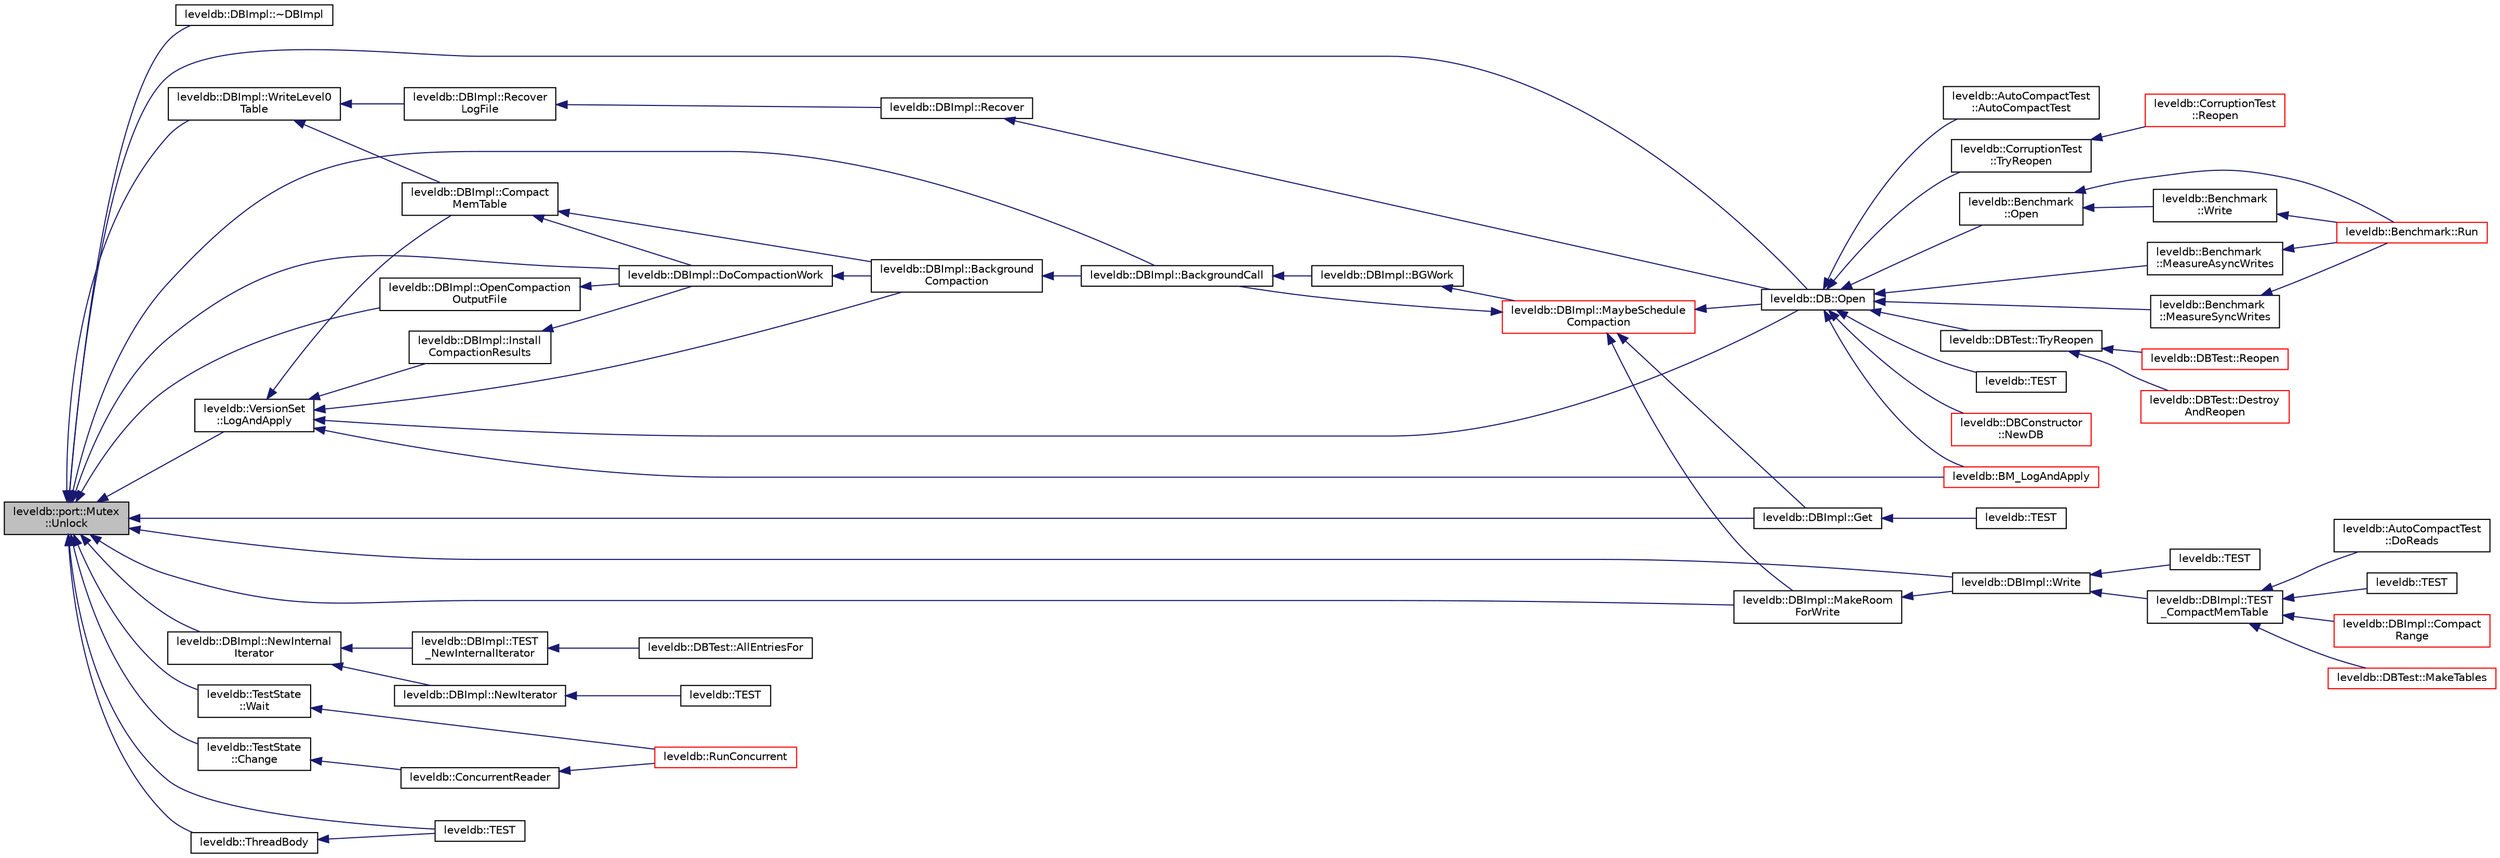 digraph "leveldb::port::Mutex::Unlock"
{
  edge [fontname="Helvetica",fontsize="10",labelfontname="Helvetica",labelfontsize="10"];
  node [fontname="Helvetica",fontsize="10",shape=record];
  rankdir="LR";
  Node1 [label="leveldb::port::Mutex\l::Unlock",height=0.2,width=0.4,color="black", fillcolor="grey75", style="filled" fontcolor="black"];
  Node1 -> Node2 [dir="back",color="midnightblue",fontsize="10",style="solid"];
  Node2 [label="leveldb::DBImpl::~DBImpl",height=0.2,width=0.4,color="black", fillcolor="white", style="filled",URL="$classleveldb_1_1_d_b_impl.html#a07a233a94a2531aed9d3718c9b9ed40d"];
  Node1 -> Node3 [dir="back",color="midnightblue",fontsize="10",style="solid"];
  Node3 [label="leveldb::DBImpl::WriteLevel0\lTable",height=0.2,width=0.4,color="black", fillcolor="white", style="filled",URL="$classleveldb_1_1_d_b_impl.html#a6b1b87947df08e63ea9389722f943943"];
  Node3 -> Node4 [dir="back",color="midnightblue",fontsize="10",style="solid"];
  Node4 [label="leveldb::DBImpl::Recover\lLogFile",height=0.2,width=0.4,color="black", fillcolor="white", style="filled",URL="$classleveldb_1_1_d_b_impl.html#ac9e2ce8c5013d78ba19e8417f94fdad8"];
  Node4 -> Node5 [dir="back",color="midnightblue",fontsize="10",style="solid"];
  Node5 [label="leveldb::DBImpl::Recover",height=0.2,width=0.4,color="black", fillcolor="white", style="filled",URL="$classleveldb_1_1_d_b_impl.html#aa9a573026c03e8485471f583316943b0"];
  Node5 -> Node6 [dir="back",color="midnightblue",fontsize="10",style="solid"];
  Node6 [label="leveldb::DB::Open",height=0.2,width=0.4,color="black", fillcolor="white", style="filled",URL="$classleveldb_1_1_d_b.html#ac1da2b48e911287d86f3a3bfa0f851fe"];
  Node6 -> Node7 [dir="back",color="midnightblue",fontsize="10",style="solid"];
  Node7 [label="leveldb::AutoCompactTest\l::AutoCompactTest",height=0.2,width=0.4,color="black", fillcolor="white", style="filled",URL="$classleveldb_1_1_auto_compact_test.html#a31fe0ded855f188fac1650c70849760c"];
  Node6 -> Node8 [dir="back",color="midnightblue",fontsize="10",style="solid"];
  Node8 [label="leveldb::CorruptionTest\l::TryReopen",height=0.2,width=0.4,color="black", fillcolor="white", style="filled",URL="$classleveldb_1_1_corruption_test.html#aaba7c05f06400ef45d1af5cb95f66a57"];
  Node8 -> Node9 [dir="back",color="midnightblue",fontsize="10",style="solid"];
  Node9 [label="leveldb::CorruptionTest\l::Reopen",height=0.2,width=0.4,color="red", fillcolor="white", style="filled",URL="$classleveldb_1_1_corruption_test.html#aa2051faee6b6542d35ebdcf99918a713"];
  Node6 -> Node10 [dir="back",color="midnightblue",fontsize="10",style="solid"];
  Node10 [label="leveldb::Benchmark\l::Open",height=0.2,width=0.4,color="black", fillcolor="white", style="filled",URL="$classleveldb_1_1_benchmark.html#a89a3b0da75e6cd2ffb879358e5dd82a6"];
  Node10 -> Node11 [dir="back",color="midnightblue",fontsize="10",style="solid"];
  Node11 [label="leveldb::Benchmark::Run",height=0.2,width=0.4,color="red", fillcolor="white", style="filled",URL="$classleveldb_1_1_benchmark.html#a2f262afa0c7d10fcf531fe9657fba490"];
  Node10 -> Node12 [dir="back",color="midnightblue",fontsize="10",style="solid"];
  Node12 [label="leveldb::Benchmark\l::Write",height=0.2,width=0.4,color="black", fillcolor="white", style="filled",URL="$classleveldb_1_1_benchmark.html#a86876b2882d9015610330e69acfdff0d"];
  Node12 -> Node11 [dir="back",color="midnightblue",fontsize="10",style="solid"];
  Node6 -> Node13 [dir="back",color="midnightblue",fontsize="10",style="solid"];
  Node13 [label="leveldb::Benchmark\l::MeasureAsyncWrites",height=0.2,width=0.4,color="black", fillcolor="white", style="filled",URL="$classleveldb_1_1_benchmark.html#a93f93835e288185005d25cf08037bed9"];
  Node13 -> Node11 [dir="back",color="midnightblue",fontsize="10",style="solid"];
  Node6 -> Node14 [dir="back",color="midnightblue",fontsize="10",style="solid"];
  Node14 [label="leveldb::Benchmark\l::MeasureSyncWrites",height=0.2,width=0.4,color="black", fillcolor="white", style="filled",URL="$classleveldb_1_1_benchmark.html#ac7b13fb940cff41f5acc5dc99d93d36c"];
  Node14 -> Node11 [dir="back",color="midnightblue",fontsize="10",style="solid"];
  Node6 -> Node15 [dir="back",color="midnightblue",fontsize="10",style="solid"];
  Node15 [label="leveldb::DBTest::TryReopen",height=0.2,width=0.4,color="black", fillcolor="white", style="filled",URL="$classleveldb_1_1_d_b_test.html#aee588b2d13db6be2a651a8fabeac5c79"];
  Node15 -> Node16 [dir="back",color="midnightblue",fontsize="10",style="solid"];
  Node16 [label="leveldb::DBTest::Reopen",height=0.2,width=0.4,color="red", fillcolor="white", style="filled",URL="$classleveldb_1_1_d_b_test.html#a38170a082cbc71fb446408ff5634c797"];
  Node15 -> Node17 [dir="back",color="midnightblue",fontsize="10",style="solid"];
  Node17 [label="leveldb::DBTest::Destroy\lAndReopen",height=0.2,width=0.4,color="red", fillcolor="white", style="filled",URL="$classleveldb_1_1_d_b_test.html#ab798a43e7feab6dddc8fa1eb7a5f61f6"];
  Node6 -> Node18 [dir="back",color="midnightblue",fontsize="10",style="solid"];
  Node18 [label="leveldb::TEST",height=0.2,width=0.4,color="black", fillcolor="white", style="filled",URL="$namespaceleveldb.html#a88d6fdcb16ed4edc65da40f383e6f23b"];
  Node6 -> Node19 [dir="back",color="midnightblue",fontsize="10",style="solid"];
  Node19 [label="leveldb::BM_LogAndApply",height=0.2,width=0.4,color="red", fillcolor="white", style="filled",URL="$namespaceleveldb.html#af9cf6ec167c9b6f25fd050ab6fb67a90"];
  Node6 -> Node20 [dir="back",color="midnightblue",fontsize="10",style="solid"];
  Node20 [label="leveldb::DBConstructor\l::NewDB",height=0.2,width=0.4,color="red", fillcolor="white", style="filled",URL="$classleveldb_1_1_d_b_constructor.html#ac48bfe871db8558b57427843465e6c65"];
  Node3 -> Node21 [dir="back",color="midnightblue",fontsize="10",style="solid"];
  Node21 [label="leveldb::DBImpl::Compact\lMemTable",height=0.2,width=0.4,color="black", fillcolor="white", style="filled",URL="$classleveldb_1_1_d_b_impl.html#affe08e583b60dc854760d60f63db9364"];
  Node21 -> Node22 [dir="back",color="midnightblue",fontsize="10",style="solid"];
  Node22 [label="leveldb::DBImpl::Background\lCompaction",height=0.2,width=0.4,color="black", fillcolor="white", style="filled",URL="$classleveldb_1_1_d_b_impl.html#af8d8c2abc99da12f82a594b6a7d43e35"];
  Node22 -> Node23 [dir="back",color="midnightblue",fontsize="10",style="solid"];
  Node23 [label="leveldb::DBImpl::BackgroundCall",height=0.2,width=0.4,color="black", fillcolor="white", style="filled",URL="$classleveldb_1_1_d_b_impl.html#a0b9829a3bc7b5a119819c6b04b557ab0"];
  Node23 -> Node24 [dir="back",color="midnightblue",fontsize="10",style="solid"];
  Node24 [label="leveldb::DBImpl::BGWork",height=0.2,width=0.4,color="black", fillcolor="white", style="filled",URL="$classleveldb_1_1_d_b_impl.html#ac5e1a8fcf9852a3b3f9712f135f13fa7"];
  Node24 -> Node25 [dir="back",color="midnightblue",fontsize="10",style="solid"];
  Node25 [label="leveldb::DBImpl::MaybeSchedule\lCompaction",height=0.2,width=0.4,color="red", fillcolor="white", style="filled",URL="$classleveldb_1_1_d_b_impl.html#a91134e3ca9d5c6220dd45f19d461a831"];
  Node25 -> Node23 [dir="back",color="midnightblue",fontsize="10",style="solid"];
  Node25 -> Node26 [dir="back",color="midnightblue",fontsize="10",style="solid"];
  Node26 [label="leveldb::DBImpl::Get",height=0.2,width=0.4,color="black", fillcolor="white", style="filled",URL="$classleveldb_1_1_d_b_impl.html#a089964ddcd1f5dc85e73499ae57be508"];
  Node26 -> Node27 [dir="back",color="midnightblue",fontsize="10",style="solid"];
  Node27 [label="leveldb::TEST",height=0.2,width=0.4,color="black", fillcolor="white", style="filled",URL="$namespaceleveldb.html#acc1b0ed2e8e9e4e6b930a1727d9fe0f8"];
  Node25 -> Node28 [dir="back",color="midnightblue",fontsize="10",style="solid"];
  Node28 [label="leveldb::DBImpl::MakeRoom\lForWrite",height=0.2,width=0.4,color="black", fillcolor="white", style="filled",URL="$classleveldb_1_1_d_b_impl.html#a9439d7de053315f2f2b59c6382db6f9b"];
  Node28 -> Node29 [dir="back",color="midnightblue",fontsize="10",style="solid"];
  Node29 [label="leveldb::DBImpl::Write",height=0.2,width=0.4,color="black", fillcolor="white", style="filled",URL="$classleveldb_1_1_d_b_impl.html#ac0d0b472717099d6a02ad9dace4e8ef4"];
  Node29 -> Node30 [dir="back",color="midnightblue",fontsize="10",style="solid"];
  Node30 [label="leveldb::TEST",height=0.2,width=0.4,color="black", fillcolor="white", style="filled",URL="$namespaceleveldb.html#a25dbda5a48ec782778d331e4ccb81b6b"];
  Node29 -> Node31 [dir="back",color="midnightblue",fontsize="10",style="solid"];
  Node31 [label="leveldb::DBImpl::TEST\l_CompactMemTable",height=0.2,width=0.4,color="black", fillcolor="white", style="filled",URL="$classleveldb_1_1_d_b_impl.html#a8642703fd1398cd8e3f5f24ee0b9da23"];
  Node31 -> Node32 [dir="back",color="midnightblue",fontsize="10",style="solid"];
  Node32 [label="leveldb::AutoCompactTest\l::DoReads",height=0.2,width=0.4,color="black", fillcolor="white", style="filled",URL="$classleveldb_1_1_auto_compact_test.html#a1d1feea1aef1257e461c35eb5b51fa52"];
  Node31 -> Node33 [dir="back",color="midnightblue",fontsize="10",style="solid"];
  Node33 [label="leveldb::TEST",height=0.2,width=0.4,color="black", fillcolor="white", style="filled",URL="$namespaceleveldb.html#a1da99cee14629599882010198aabfa2a"];
  Node31 -> Node34 [dir="back",color="midnightblue",fontsize="10",style="solid"];
  Node34 [label="leveldb::DBImpl::Compact\lRange",height=0.2,width=0.4,color="red", fillcolor="white", style="filled",URL="$classleveldb_1_1_d_b_impl.html#aa6df0739fc0b49380c284347e411b8ed"];
  Node31 -> Node35 [dir="back",color="midnightblue",fontsize="10",style="solid"];
  Node35 [label="leveldb::DBTest::MakeTables",height=0.2,width=0.4,color="red", fillcolor="white", style="filled",URL="$classleveldb_1_1_d_b_test.html#ace931478fa5ad2c48a8aa95a344e19fd"];
  Node25 -> Node6 [dir="back",color="midnightblue",fontsize="10",style="solid"];
  Node21 -> Node36 [dir="back",color="midnightblue",fontsize="10",style="solid"];
  Node36 [label="leveldb::DBImpl::DoCompactionWork",height=0.2,width=0.4,color="black", fillcolor="white", style="filled",URL="$classleveldb_1_1_d_b_impl.html#a75d505d0959b9efda825cf07b078d0c6"];
  Node36 -> Node22 [dir="back",color="midnightblue",fontsize="10",style="solid"];
  Node1 -> Node23 [dir="back",color="midnightblue",fontsize="10",style="solid"];
  Node1 -> Node37 [dir="back",color="midnightblue",fontsize="10",style="solid"];
  Node37 [label="leveldb::DBImpl::OpenCompaction\lOutputFile",height=0.2,width=0.4,color="black", fillcolor="white", style="filled",URL="$classleveldb_1_1_d_b_impl.html#ab82e1959ceac4c9f2057a590c7b3a230"];
  Node37 -> Node36 [dir="back",color="midnightblue",fontsize="10",style="solid"];
  Node1 -> Node36 [dir="back",color="midnightblue",fontsize="10",style="solid"];
  Node1 -> Node38 [dir="back",color="midnightblue",fontsize="10",style="solid"];
  Node38 [label="leveldb::DBImpl::NewInternal\lIterator",height=0.2,width=0.4,color="black", fillcolor="white", style="filled",URL="$classleveldb_1_1_d_b_impl.html#a49b0e6bbb2eaaa17b0869dc4d4fce49d"];
  Node38 -> Node39 [dir="back",color="midnightblue",fontsize="10",style="solid"];
  Node39 [label="leveldb::DBImpl::TEST\l_NewInternalIterator",height=0.2,width=0.4,color="black", fillcolor="white", style="filled",URL="$classleveldb_1_1_d_b_impl.html#adba5bf4252bd94f7db50e62921b7ba53"];
  Node39 -> Node40 [dir="back",color="midnightblue",fontsize="10",style="solid"];
  Node40 [label="leveldb::DBTest::AllEntriesFor",height=0.2,width=0.4,color="black", fillcolor="white", style="filled",URL="$classleveldb_1_1_d_b_test.html#adaf171601eaaf2cd24edaa394752f733"];
  Node38 -> Node41 [dir="back",color="midnightblue",fontsize="10",style="solid"];
  Node41 [label="leveldb::DBImpl::NewIterator",height=0.2,width=0.4,color="black", fillcolor="white", style="filled",URL="$classleveldb_1_1_d_b_impl.html#ae955dc8f2a1c38588723a0882653cb58"];
  Node41 -> Node42 [dir="back",color="midnightblue",fontsize="10",style="solid"];
  Node42 [label="leveldb::TEST",height=0.2,width=0.4,color="black", fillcolor="white", style="filled",URL="$namespaceleveldb.html#a5ad106e9bbfcb5520b7dc344525f7cd2"];
  Node1 -> Node26 [dir="back",color="midnightblue",fontsize="10",style="solid"];
  Node1 -> Node29 [dir="back",color="midnightblue",fontsize="10",style="solid"];
  Node1 -> Node28 [dir="back",color="midnightblue",fontsize="10",style="solid"];
  Node1 -> Node6 [dir="back",color="midnightblue",fontsize="10",style="solid"];
  Node1 -> Node43 [dir="back",color="midnightblue",fontsize="10",style="solid"];
  Node43 [label="leveldb::TestState\l::Wait",height=0.2,width=0.4,color="black", fillcolor="white", style="filled",URL="$classleveldb_1_1_test_state.html#ab11f5574ad50202e18e8274e16953f0a"];
  Node43 -> Node44 [dir="back",color="midnightblue",fontsize="10",style="solid"];
  Node44 [label="leveldb::RunConcurrent",height=0.2,width=0.4,color="red", fillcolor="white", style="filled",URL="$namespaceleveldb.html#a46451103024ca345fc73c3a6126b5b48"];
  Node1 -> Node45 [dir="back",color="midnightblue",fontsize="10",style="solid"];
  Node45 [label="leveldb::TestState\l::Change",height=0.2,width=0.4,color="black", fillcolor="white", style="filled",URL="$classleveldb_1_1_test_state.html#ae63a695f700220714efa0e622511740c"];
  Node45 -> Node46 [dir="back",color="midnightblue",fontsize="10",style="solid"];
  Node46 [label="leveldb::ConcurrentReader",height=0.2,width=0.4,color="black", fillcolor="white", style="filled",URL="$namespaceleveldb.html#a3b35abcf0dac45639f63dbe6b56a60f8"];
  Node46 -> Node44 [dir="back",color="midnightblue",fontsize="10",style="solid"];
  Node1 -> Node47 [dir="back",color="midnightblue",fontsize="10",style="solid"];
  Node47 [label="leveldb::VersionSet\l::LogAndApply",height=0.2,width=0.4,color="black", fillcolor="white", style="filled",URL="$classleveldb_1_1_version_set.html#ac1d014901be7095ace1aaec0cf391fb6"];
  Node47 -> Node21 [dir="back",color="midnightblue",fontsize="10",style="solid"];
  Node47 -> Node22 [dir="back",color="midnightblue",fontsize="10",style="solid"];
  Node47 -> Node48 [dir="back",color="midnightblue",fontsize="10",style="solid"];
  Node48 [label="leveldb::DBImpl::Install\lCompactionResults",height=0.2,width=0.4,color="black", fillcolor="white", style="filled",URL="$classleveldb_1_1_d_b_impl.html#a2c3c024febfab909b6e0741a382178ad"];
  Node48 -> Node36 [dir="back",color="midnightblue",fontsize="10",style="solid"];
  Node47 -> Node6 [dir="back",color="midnightblue",fontsize="10",style="solid"];
  Node47 -> Node19 [dir="back",color="midnightblue",fontsize="10",style="solid"];
  Node1 -> Node49 [dir="back",color="midnightblue",fontsize="10",style="solid"];
  Node49 [label="leveldb::ThreadBody",height=0.2,width=0.4,color="black", fillcolor="white", style="filled",URL="$namespaceleveldb.html#a56bd179b78829c850a7fd85fd5ecbabe"];
  Node49 -> Node50 [dir="back",color="midnightblue",fontsize="10",style="solid"];
  Node50 [label="leveldb::TEST",height=0.2,width=0.4,color="black", fillcolor="white", style="filled",URL="$namespaceleveldb.html#a6467cc6adfde18076365ba7809804a0d"];
  Node1 -> Node50 [dir="back",color="midnightblue",fontsize="10",style="solid"];
}

